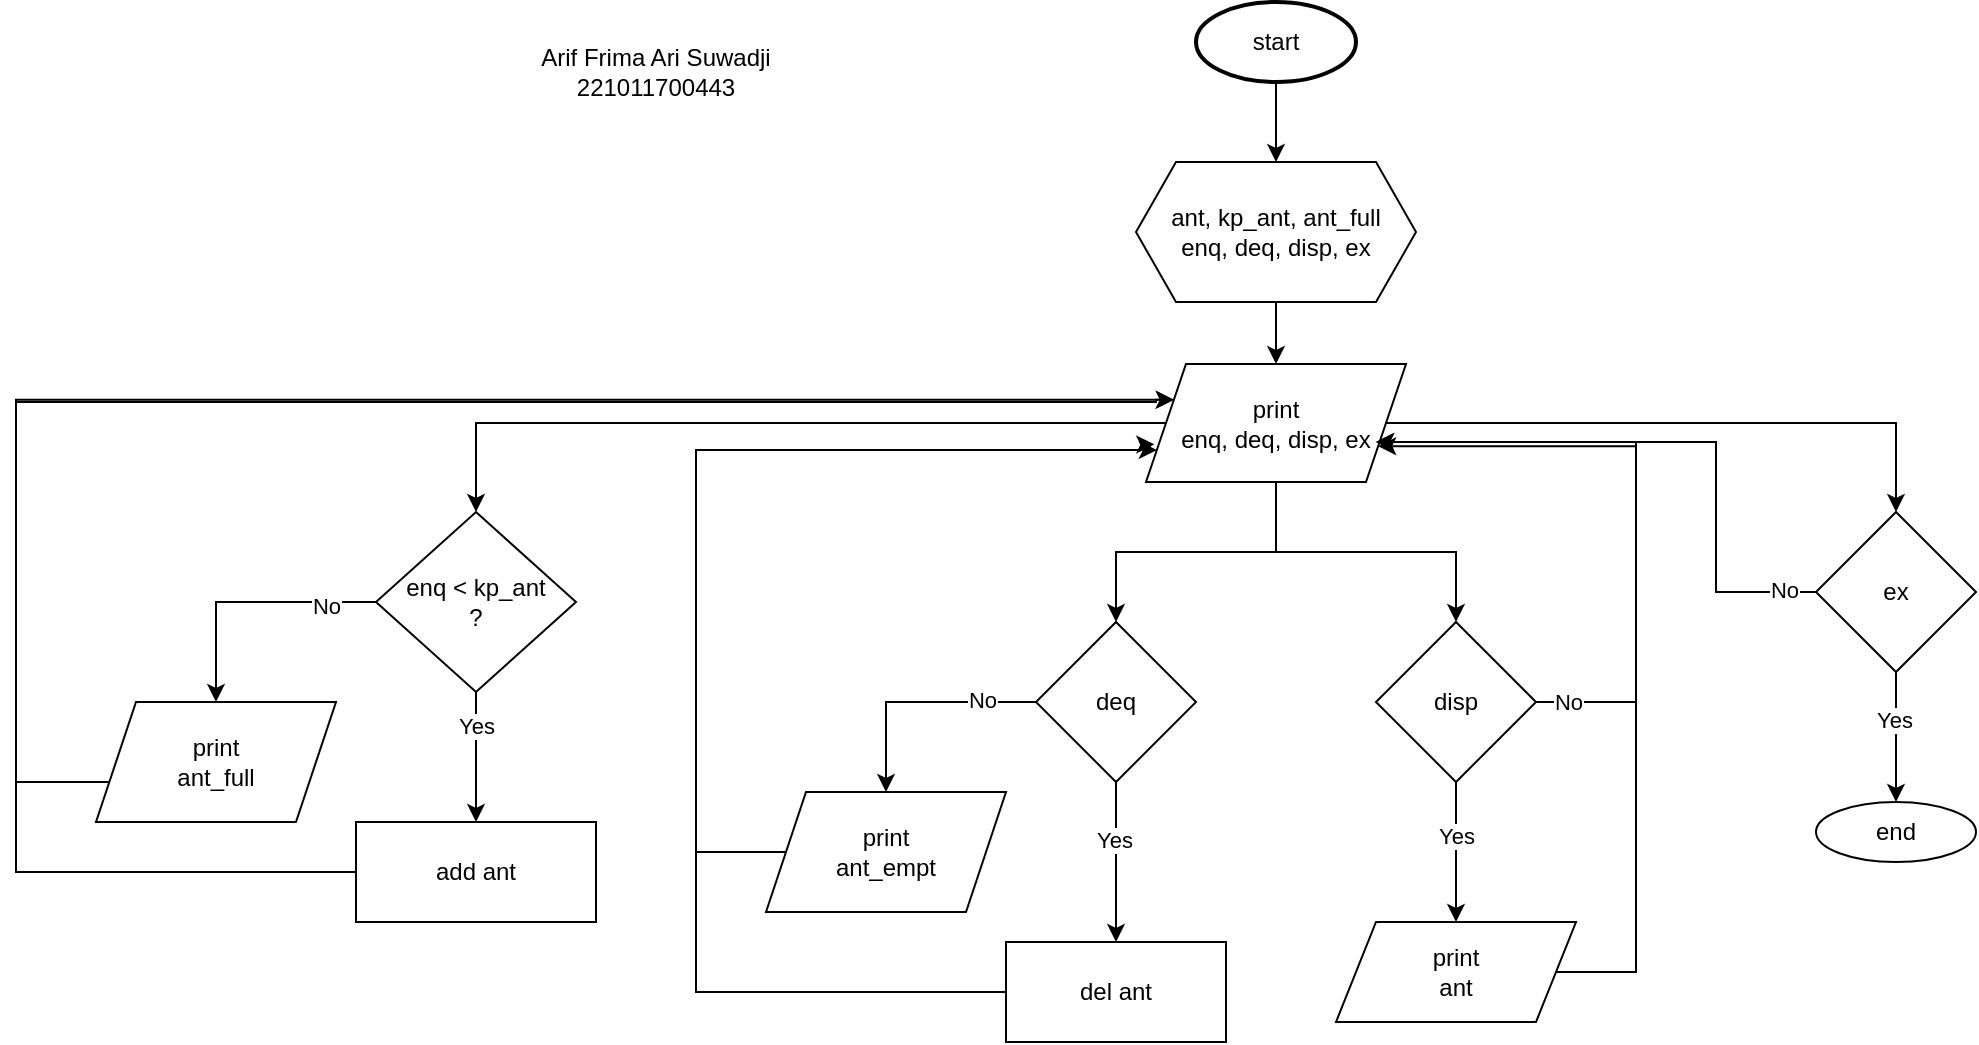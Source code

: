 <mxfile version="21.2.8" type="device">
  <diagram name="Page-1" id="aFyZbWMhUYAhlVZwSfxb">
    <mxGraphModel dx="2314" dy="1104" grid="1" gridSize="10" guides="1" tooltips="1" connect="1" arrows="1" fold="1" page="1" pageScale="1" pageWidth="850" pageHeight="1100" math="0" shadow="0">
      <root>
        <mxCell id="0" />
        <mxCell id="1" parent="0" />
        <mxCell id="BcjCfBdmmmzexc7s9DQg-18" style="edgeStyle=orthogonalEdgeStyle;rounded=0;orthogonalLoop=1;jettySize=auto;html=1;" edge="1" parent="1" source="BcjCfBdmmmzexc7s9DQg-1" target="BcjCfBdmmmzexc7s9DQg-19">
          <mxGeometry relative="1" as="geometry">
            <mxPoint x="490" y="140" as="targetPoint" />
          </mxGeometry>
        </mxCell>
        <mxCell id="BcjCfBdmmmzexc7s9DQg-1" value="start" style="strokeWidth=2;html=1;shape=mxgraph.flowchart.start_1;whiteSpace=wrap;" vertex="1" parent="1">
          <mxGeometry x="450" y="20" width="80" height="40" as="geometry" />
        </mxCell>
        <mxCell id="BcjCfBdmmmzexc7s9DQg-42" style="edgeStyle=orthogonalEdgeStyle;rounded=0;orthogonalLoop=1;jettySize=auto;html=1;" edge="1" parent="1" source="BcjCfBdmmmzexc7s9DQg-19" target="BcjCfBdmmmzexc7s9DQg-43">
          <mxGeometry relative="1" as="geometry">
            <mxPoint x="490" y="200" as="targetPoint" />
          </mxGeometry>
        </mxCell>
        <mxCell id="BcjCfBdmmmzexc7s9DQg-19" value="ant, kp_ant, ant_full&lt;br&gt;enq, deq, disp, ex" style="shape=hexagon;perimeter=hexagonPerimeter2;whiteSpace=wrap;html=1;fixedSize=1;" vertex="1" parent="1">
          <mxGeometry x="420" y="100" width="140" height="70" as="geometry" />
        </mxCell>
        <mxCell id="BcjCfBdmmmzexc7s9DQg-44" style="edgeStyle=orthogonalEdgeStyle;rounded=0;orthogonalLoop=1;jettySize=auto;html=1;exitX=0;exitY=0.5;exitDx=0;exitDy=0;" edge="1" parent="1" source="BcjCfBdmmmzexc7s9DQg-43" target="BcjCfBdmmmzexc7s9DQg-45">
          <mxGeometry relative="1" as="geometry">
            <mxPoint x="260" y="280" as="targetPoint" />
          </mxGeometry>
        </mxCell>
        <mxCell id="BcjCfBdmmmzexc7s9DQg-46" style="edgeStyle=orthogonalEdgeStyle;rounded=0;orthogonalLoop=1;jettySize=auto;html=1;" edge="1" parent="1" source="BcjCfBdmmmzexc7s9DQg-43" target="BcjCfBdmmmzexc7s9DQg-47">
          <mxGeometry relative="1" as="geometry">
            <mxPoint x="370" y="330" as="targetPoint" />
          </mxGeometry>
        </mxCell>
        <mxCell id="BcjCfBdmmmzexc7s9DQg-48" style="edgeStyle=orthogonalEdgeStyle;rounded=0;orthogonalLoop=1;jettySize=auto;html=1;" edge="1" parent="1" source="BcjCfBdmmmzexc7s9DQg-43" target="BcjCfBdmmmzexc7s9DQg-49">
          <mxGeometry relative="1" as="geometry">
            <mxPoint x="590" y="370" as="targetPoint" />
          </mxGeometry>
        </mxCell>
        <mxCell id="BcjCfBdmmmzexc7s9DQg-50" style="edgeStyle=orthogonalEdgeStyle;rounded=0;orthogonalLoop=1;jettySize=auto;html=1;" edge="1" parent="1" source="BcjCfBdmmmzexc7s9DQg-43" target="BcjCfBdmmmzexc7s9DQg-51">
          <mxGeometry relative="1" as="geometry">
            <mxPoint x="720" y="280" as="targetPoint" />
          </mxGeometry>
        </mxCell>
        <mxCell id="BcjCfBdmmmzexc7s9DQg-43" value="print&lt;br&gt;enq, deq, disp, ex" style="shape=parallelogram;perimeter=parallelogramPerimeter;whiteSpace=wrap;html=1;fixedSize=1;" vertex="1" parent="1">
          <mxGeometry x="425" y="201" width="130" height="59" as="geometry" />
        </mxCell>
        <mxCell id="BcjCfBdmmmzexc7s9DQg-54" style="edgeStyle=orthogonalEdgeStyle;rounded=0;orthogonalLoop=1;jettySize=auto;html=1;" edge="1" parent="1" source="BcjCfBdmmmzexc7s9DQg-45" target="BcjCfBdmmmzexc7s9DQg-55">
          <mxGeometry relative="1" as="geometry">
            <mxPoint x="290" y="390" as="targetPoint" />
          </mxGeometry>
        </mxCell>
        <mxCell id="BcjCfBdmmmzexc7s9DQg-63" value="No" style="edgeLabel;html=1;align=center;verticalAlign=middle;resizable=0;points=[];" vertex="1" connectable="0" parent="BcjCfBdmmmzexc7s9DQg-54">
          <mxGeometry x="-0.605" y="2" relative="1" as="geometry">
            <mxPoint as="offset" />
          </mxGeometry>
        </mxCell>
        <mxCell id="BcjCfBdmmmzexc7s9DQg-56" style="edgeStyle=orthogonalEdgeStyle;rounded=0;orthogonalLoop=1;jettySize=auto;html=1;" edge="1" parent="1" source="BcjCfBdmmmzexc7s9DQg-45" target="BcjCfBdmmmzexc7s9DQg-57">
          <mxGeometry relative="1" as="geometry">
            <mxPoint x="330" y="440" as="targetPoint" />
          </mxGeometry>
        </mxCell>
        <mxCell id="BcjCfBdmmmzexc7s9DQg-64" value="Yes" style="edgeLabel;html=1;align=center;verticalAlign=middle;resizable=0;points=[];" vertex="1" connectable="0" parent="BcjCfBdmmmzexc7s9DQg-56">
          <mxGeometry x="-0.752" y="-2" relative="1" as="geometry">
            <mxPoint x="2" y="9" as="offset" />
          </mxGeometry>
        </mxCell>
        <mxCell id="BcjCfBdmmmzexc7s9DQg-45" value="enq &amp;lt; kp_ant&lt;br&gt;?" style="rhombus;whiteSpace=wrap;html=1;" vertex="1" parent="1">
          <mxGeometry x="40" y="275" width="100" height="90" as="geometry" />
        </mxCell>
        <mxCell id="BcjCfBdmmmzexc7s9DQg-66" style="edgeStyle=orthogonalEdgeStyle;rounded=0;orthogonalLoop=1;jettySize=auto;html=1;" edge="1" parent="1" source="BcjCfBdmmmzexc7s9DQg-47" target="BcjCfBdmmmzexc7s9DQg-67">
          <mxGeometry relative="1" as="geometry">
            <mxPoint x="410" y="460" as="targetPoint" />
          </mxGeometry>
        </mxCell>
        <mxCell id="BcjCfBdmmmzexc7s9DQg-74" value="Yes" style="edgeLabel;html=1;align=center;verticalAlign=middle;resizable=0;points=[];" vertex="1" connectable="0" parent="BcjCfBdmmmzexc7s9DQg-66">
          <mxGeometry x="-0.271" y="-1" relative="1" as="geometry">
            <mxPoint as="offset" />
          </mxGeometry>
        </mxCell>
        <mxCell id="BcjCfBdmmmzexc7s9DQg-68" style="edgeStyle=orthogonalEdgeStyle;rounded=0;orthogonalLoop=1;jettySize=auto;html=1;" edge="1" parent="1" source="BcjCfBdmmmzexc7s9DQg-47" target="BcjCfBdmmmzexc7s9DQg-69">
          <mxGeometry relative="1" as="geometry">
            <mxPoint x="310" y="430" as="targetPoint" />
          </mxGeometry>
        </mxCell>
        <mxCell id="BcjCfBdmmmzexc7s9DQg-73" value="No" style="edgeLabel;html=1;align=center;verticalAlign=middle;resizable=0;points=[];" vertex="1" connectable="0" parent="BcjCfBdmmmzexc7s9DQg-68">
          <mxGeometry x="-0.545" y="-1" relative="1" as="geometry">
            <mxPoint as="offset" />
          </mxGeometry>
        </mxCell>
        <mxCell id="BcjCfBdmmmzexc7s9DQg-47" value="deq" style="rhombus;whiteSpace=wrap;html=1;" vertex="1" parent="1">
          <mxGeometry x="370" y="330" width="80" height="80" as="geometry" />
        </mxCell>
        <mxCell id="BcjCfBdmmmzexc7s9DQg-75" style="edgeStyle=orthogonalEdgeStyle;rounded=0;orthogonalLoop=1;jettySize=auto;html=1;exitX=0.5;exitY=1;exitDx=0;exitDy=0;" edge="1" parent="1" source="BcjCfBdmmmzexc7s9DQg-49" target="BcjCfBdmmmzexc7s9DQg-76">
          <mxGeometry relative="1" as="geometry">
            <mxPoint x="580" y="490" as="targetPoint" />
          </mxGeometry>
        </mxCell>
        <mxCell id="BcjCfBdmmmzexc7s9DQg-77" value="Yes" style="edgeLabel;html=1;align=center;verticalAlign=middle;resizable=0;points=[];" vertex="1" connectable="0" parent="BcjCfBdmmmzexc7s9DQg-75">
          <mxGeometry x="-0.242" relative="1" as="geometry">
            <mxPoint as="offset" />
          </mxGeometry>
        </mxCell>
        <mxCell id="BcjCfBdmmmzexc7s9DQg-78" style="edgeStyle=orthogonalEdgeStyle;rounded=0;orthogonalLoop=1;jettySize=auto;html=1;entryX=1;entryY=0.75;entryDx=0;entryDy=0;" edge="1" parent="1" source="BcjCfBdmmmzexc7s9DQg-49" target="BcjCfBdmmmzexc7s9DQg-43">
          <mxGeometry relative="1" as="geometry">
            <Array as="points">
              <mxPoint x="670" y="370" />
              <mxPoint x="670" y="242" />
            </Array>
          </mxGeometry>
        </mxCell>
        <mxCell id="BcjCfBdmmmzexc7s9DQg-79" value="No" style="edgeLabel;html=1;align=center;verticalAlign=middle;resizable=0;points=[];" vertex="1" connectable="0" parent="BcjCfBdmmmzexc7s9DQg-78">
          <mxGeometry x="-0.9" relative="1" as="geometry">
            <mxPoint as="offset" />
          </mxGeometry>
        </mxCell>
        <mxCell id="BcjCfBdmmmzexc7s9DQg-49" value="disp" style="rhombus;whiteSpace=wrap;html=1;" vertex="1" parent="1">
          <mxGeometry x="540" y="330" width="80" height="80" as="geometry" />
        </mxCell>
        <mxCell id="BcjCfBdmmmzexc7s9DQg-81" style="edgeStyle=orthogonalEdgeStyle;rounded=0;orthogonalLoop=1;jettySize=auto;html=1;" edge="1" parent="1" source="BcjCfBdmmmzexc7s9DQg-51" target="BcjCfBdmmmzexc7s9DQg-83">
          <mxGeometry relative="1" as="geometry">
            <mxPoint x="800" y="420" as="targetPoint" />
          </mxGeometry>
        </mxCell>
        <mxCell id="BcjCfBdmmmzexc7s9DQg-82" value="Yes" style="edgeLabel;html=1;align=center;verticalAlign=middle;resizable=0;points=[];" vertex="1" connectable="0" parent="BcjCfBdmmmzexc7s9DQg-81">
          <mxGeometry x="-0.264" y="-1" relative="1" as="geometry">
            <mxPoint as="offset" />
          </mxGeometry>
        </mxCell>
        <mxCell id="BcjCfBdmmmzexc7s9DQg-84" style="edgeStyle=orthogonalEdgeStyle;rounded=0;orthogonalLoop=1;jettySize=auto;html=1;" edge="1" parent="1" source="BcjCfBdmmmzexc7s9DQg-51">
          <mxGeometry relative="1" as="geometry">
            <mxPoint x="540" y="240" as="targetPoint" />
            <Array as="points">
              <mxPoint x="710" y="315" />
              <mxPoint x="710" y="240" />
            </Array>
          </mxGeometry>
        </mxCell>
        <mxCell id="BcjCfBdmmmzexc7s9DQg-85" value="No" style="edgeLabel;html=1;align=center;verticalAlign=middle;resizable=0;points=[];" vertex="1" connectable="0" parent="BcjCfBdmmmzexc7s9DQg-84">
          <mxGeometry x="-0.891" y="-1" relative="1" as="geometry">
            <mxPoint as="offset" />
          </mxGeometry>
        </mxCell>
        <mxCell id="BcjCfBdmmmzexc7s9DQg-51" value="ex" style="rhombus;whiteSpace=wrap;html=1;" vertex="1" parent="1">
          <mxGeometry x="760" y="275" width="80" height="80" as="geometry" />
        </mxCell>
        <mxCell id="BcjCfBdmmmzexc7s9DQg-65" style="edgeStyle=orthogonalEdgeStyle;rounded=0;orthogonalLoop=1;jettySize=auto;html=1;exitX=0;exitY=0.5;exitDx=0;exitDy=0;entryX=0;entryY=0.25;entryDx=0;entryDy=0;" edge="1" parent="1" source="BcjCfBdmmmzexc7s9DQg-55" target="BcjCfBdmmmzexc7s9DQg-43">
          <mxGeometry relative="1" as="geometry">
            <mxPoint x="430" y="200" as="targetPoint" />
            <Array as="points">
              <mxPoint x="-90" y="410" />
              <mxPoint x="-140" y="410" />
              <mxPoint x="-140" y="220" />
              <mxPoint x="430" y="220" />
            </Array>
          </mxGeometry>
        </mxCell>
        <mxCell id="BcjCfBdmmmzexc7s9DQg-55" value="print&lt;br&gt;ant_full" style="shape=parallelogram;perimeter=parallelogramPerimeter;whiteSpace=wrap;html=1;fixedSize=1;" vertex="1" parent="1">
          <mxGeometry x="-100" y="370" width="120" height="60" as="geometry" />
        </mxCell>
        <mxCell id="BcjCfBdmmmzexc7s9DQg-60" style="edgeStyle=orthogonalEdgeStyle;rounded=0;orthogonalLoop=1;jettySize=auto;html=1;entryX=0;entryY=0.25;entryDx=0;entryDy=0;" edge="1" parent="1" source="BcjCfBdmmmzexc7s9DQg-57" target="BcjCfBdmmmzexc7s9DQg-43">
          <mxGeometry relative="1" as="geometry">
            <mxPoint x="390" y="220" as="targetPoint" />
            <Array as="points">
              <mxPoint x="-140" y="455" />
              <mxPoint x="-140" y="219" />
            </Array>
          </mxGeometry>
        </mxCell>
        <mxCell id="BcjCfBdmmmzexc7s9DQg-57" value="add ant" style="rounded=0;whiteSpace=wrap;html=1;" vertex="1" parent="1">
          <mxGeometry x="30" y="430" width="120" height="50" as="geometry" />
        </mxCell>
        <mxCell id="BcjCfBdmmmzexc7s9DQg-70" style="edgeStyle=orthogonalEdgeStyle;rounded=0;orthogonalLoop=1;jettySize=auto;html=1;entryX=0;entryY=0.75;entryDx=0;entryDy=0;" edge="1" parent="1" source="BcjCfBdmmmzexc7s9DQg-67" target="BcjCfBdmmmzexc7s9DQg-43">
          <mxGeometry relative="1" as="geometry">
            <mxPoint x="200" y="240" as="targetPoint" />
            <Array as="points">
              <mxPoint x="200" y="515" />
              <mxPoint x="200" y="244" />
            </Array>
          </mxGeometry>
        </mxCell>
        <mxCell id="BcjCfBdmmmzexc7s9DQg-67" value="del ant" style="rounded=0;whiteSpace=wrap;html=1;" vertex="1" parent="1">
          <mxGeometry x="355" y="490" width="110" height="50" as="geometry" />
        </mxCell>
        <mxCell id="BcjCfBdmmmzexc7s9DQg-71" style="edgeStyle=orthogonalEdgeStyle;rounded=0;orthogonalLoop=1;jettySize=auto;html=1;entryX=0.032;entryY=0.681;entryDx=0;entryDy=0;entryPerimeter=0;" edge="1" parent="1" source="BcjCfBdmmmzexc7s9DQg-69" target="BcjCfBdmmmzexc7s9DQg-43">
          <mxGeometry relative="1" as="geometry">
            <mxPoint x="430" y="270" as="targetPoint" />
            <Array as="points">
              <mxPoint x="200" y="445" />
              <mxPoint x="200" y="244" />
              <mxPoint x="427" y="244" />
              <mxPoint x="427" y="241" />
            </Array>
          </mxGeometry>
        </mxCell>
        <mxCell id="BcjCfBdmmmzexc7s9DQg-69" value="print&lt;br&gt;ant_empt" style="shape=parallelogram;perimeter=parallelogramPerimeter;whiteSpace=wrap;html=1;fixedSize=1;" vertex="1" parent="1">
          <mxGeometry x="235" y="415" width="120" height="60" as="geometry" />
        </mxCell>
        <mxCell id="BcjCfBdmmmzexc7s9DQg-80" style="edgeStyle=orthogonalEdgeStyle;rounded=0;orthogonalLoop=1;jettySize=auto;html=1;" edge="1" parent="1" source="BcjCfBdmmmzexc7s9DQg-76">
          <mxGeometry relative="1" as="geometry">
            <mxPoint x="540" y="240" as="targetPoint" />
            <Array as="points">
              <mxPoint x="670" y="505" />
              <mxPoint x="670" y="240" />
            </Array>
          </mxGeometry>
        </mxCell>
        <mxCell id="BcjCfBdmmmzexc7s9DQg-76" value="print&lt;br&gt;ant" style="shape=parallelogram;perimeter=parallelogramPerimeter;whiteSpace=wrap;html=1;fixedSize=1;" vertex="1" parent="1">
          <mxGeometry x="520" y="480" width="120" height="50" as="geometry" />
        </mxCell>
        <mxCell id="BcjCfBdmmmzexc7s9DQg-83" value="end" style="ellipse;whiteSpace=wrap;html=1;" vertex="1" parent="1">
          <mxGeometry x="760" y="420" width="80" height="30" as="geometry" />
        </mxCell>
        <mxCell id="BcjCfBdmmmzexc7s9DQg-86" value="Arif Frima Ari Suwadji&lt;br&gt;221011700443" style="text;html=1;strokeColor=none;fillColor=none;align=center;verticalAlign=middle;whiteSpace=wrap;rounded=0;" vertex="1" parent="1">
          <mxGeometry x="100" y="40" width="160" height="30" as="geometry" />
        </mxCell>
      </root>
    </mxGraphModel>
  </diagram>
</mxfile>
